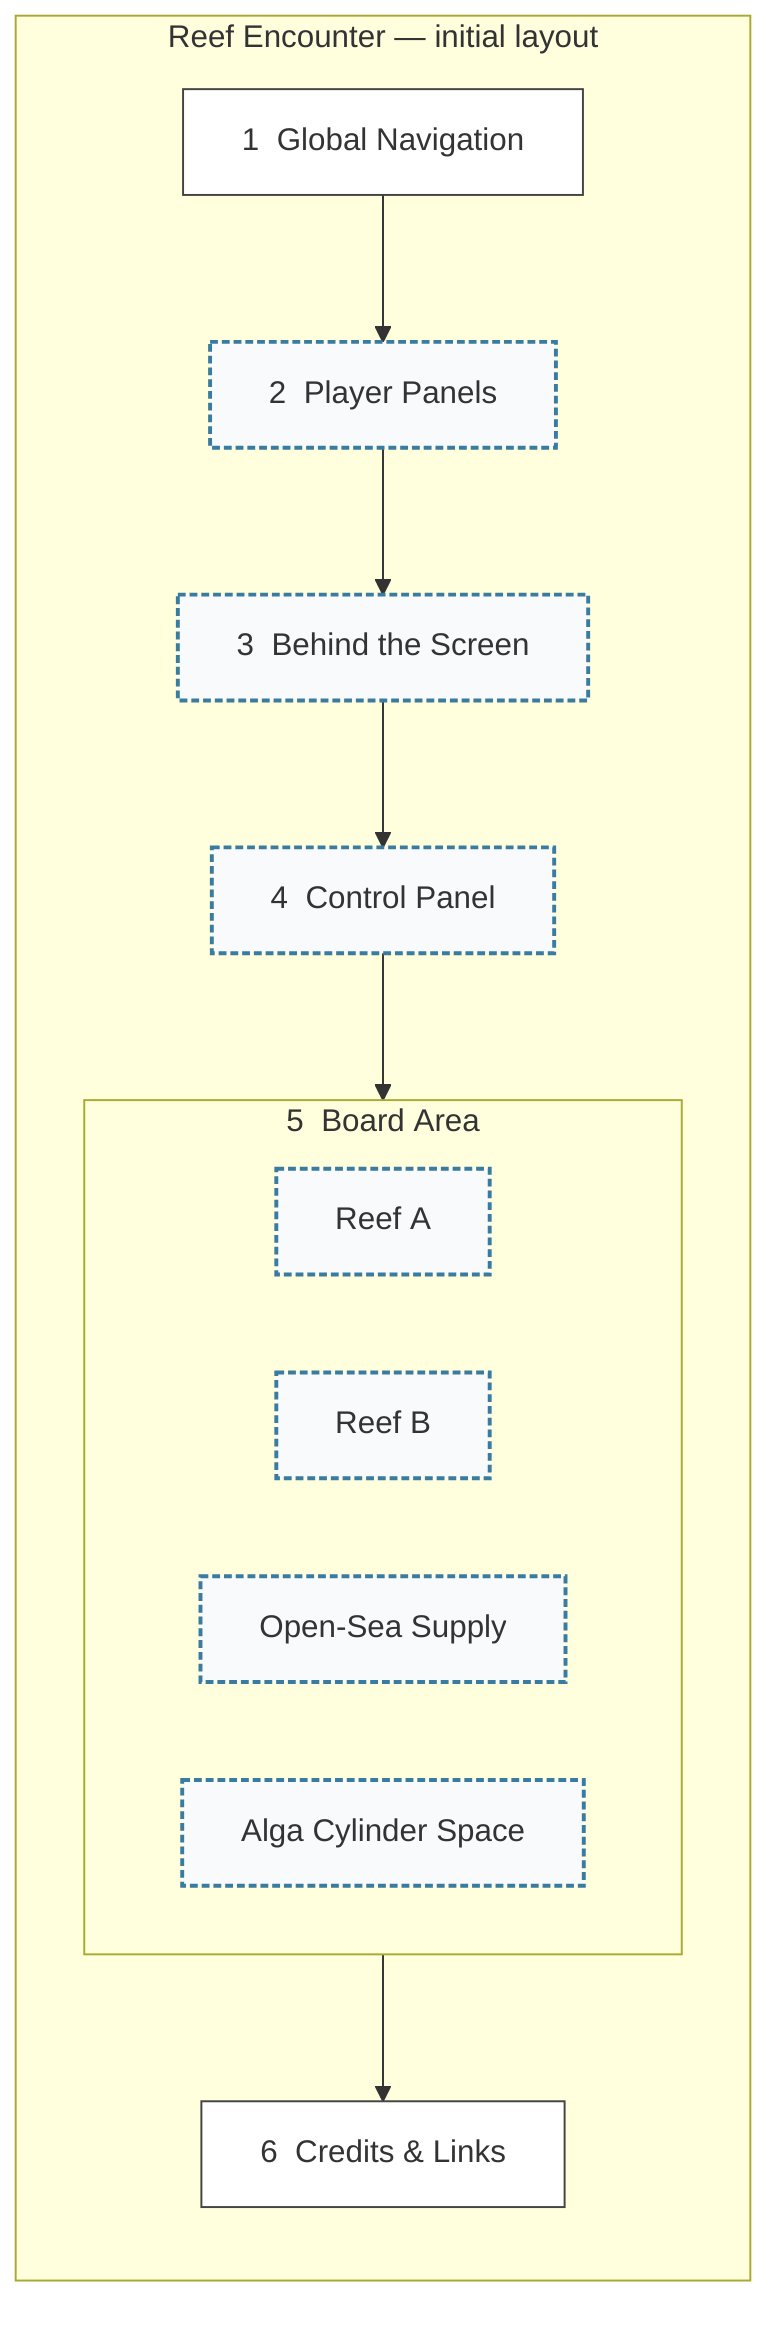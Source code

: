 flowchart TB
  %% ===== page structure =====
  subgraph Page["Reef Encounter — initial layout"]
    direction TB
    Nav["1  Global Navigation"]
    Players["2  Player Panels"]:::dyn
    Hand["3  Behind&nbsp;the&nbsp;Screen"]:::dyn
    Actions["4  Control&nbsp;Panel"]:::dyn

    subgraph Board["5  Board&nbsp;Area"]
      ReefA["Reef A"]:::dyn
      ReefB["Reef B"]:::dyn
      Supply["Open‑Sea Supply"]:::dyn
      Alga["Alga Cylinder Space"]:::dyn
    end

    Footer["6  Credits & Links"]
  end

  %% ===== flow arrows just for visual order =====
  Nav --> Players --> Hand --> Actions --> Board --> Footer

  %% ===== styling =====
  classDef dyn stroke:#3A7BA0,stroke-width:2,stroke-dasharray: 4 2,fill:#F9FAFB;
  classDef default stroke:#444,fill:#FFFFFF;